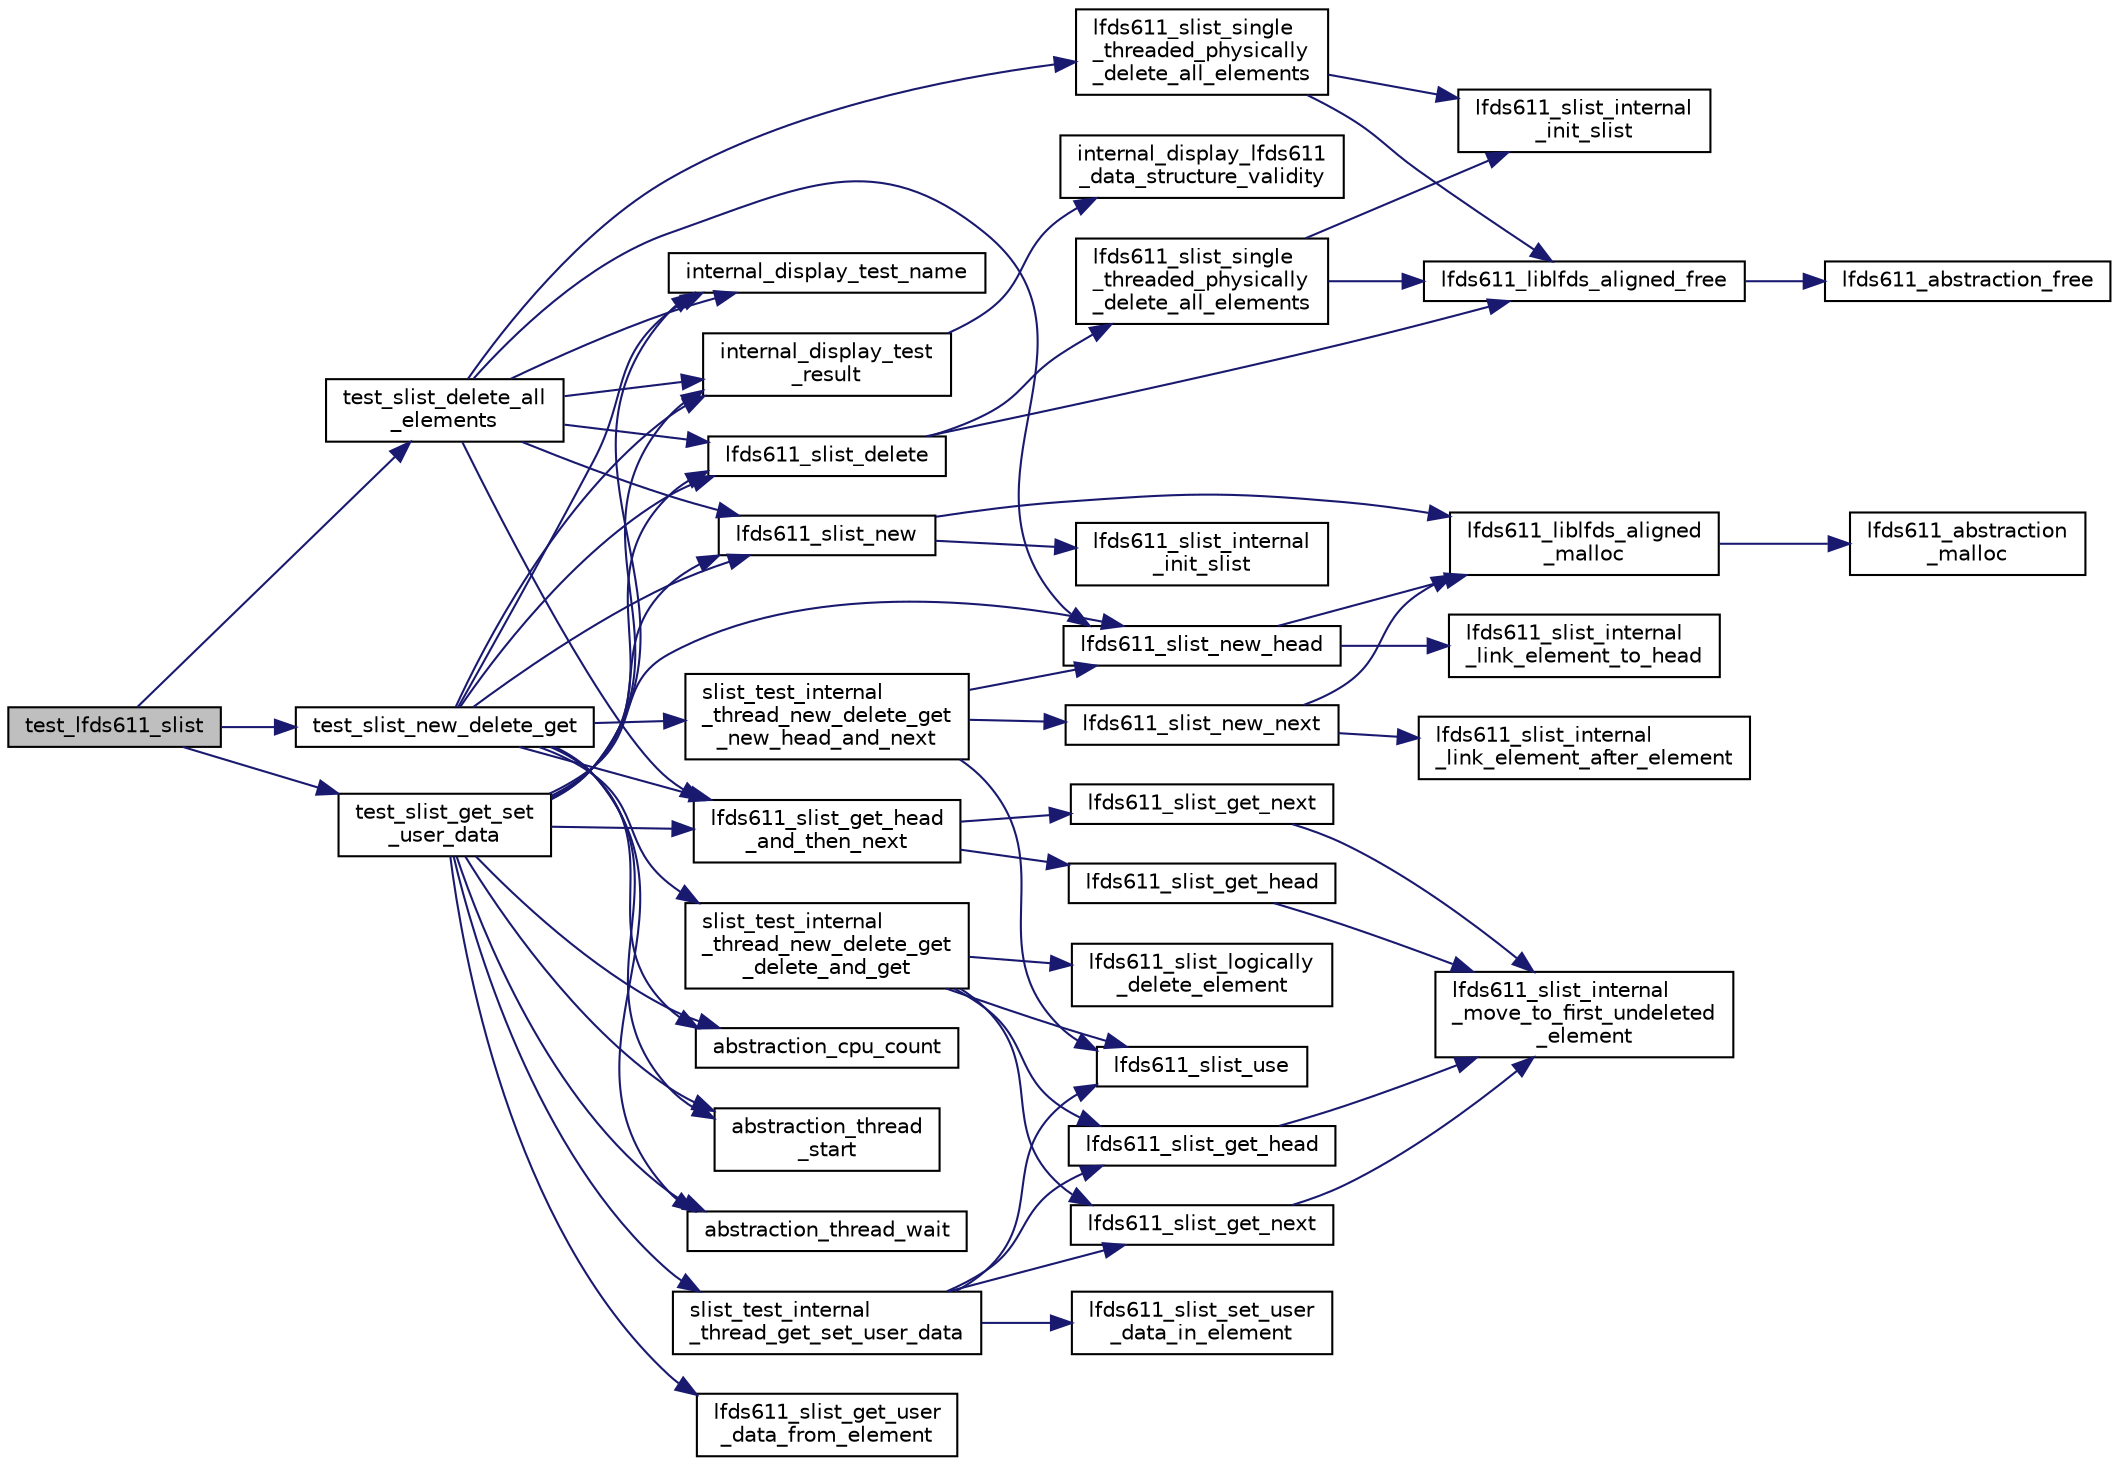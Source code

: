 digraph "test_lfds611_slist"
{
 // LATEX_PDF_SIZE
  edge [fontname="Helvetica",fontsize="10",labelfontname="Helvetica",labelfontsize="10"];
  node [fontname="Helvetica",fontsize="10",shape=record];
  rankdir="LR";
  Node1 [label="test_lfds611_slist",height=0.2,width=0.4,color="black", fillcolor="grey75", style="filled", fontcolor="black",tooltip=" "];
  Node1 -> Node2 [color="midnightblue",fontsize="10",style="solid",fontname="Helvetica"];
  Node2 [label="test_slist_delete_all\l_elements",height=0.2,width=0.4,color="black", fillcolor="white", style="filled",URL="$test__slist_8c.html#ad99b717d59b289847ae577c2afbd515d",tooltip=" "];
  Node2 -> Node3 [color="midnightblue",fontsize="10",style="solid",fontname="Helvetica"];
  Node3 [label="internal_display_test_name",height=0.2,width=0.4,color="black", fillcolor="white", style="filled",URL="$liblfds6_81_81_2test_2src_2internal_8h.html#aefa00ae6482f53425ee23fe999fafd46",tooltip=" "];
  Node2 -> Node4 [color="midnightblue",fontsize="10",style="solid",fontname="Helvetica"];
  Node4 [label="internal_display_test\l_result",height=0.2,width=0.4,color="black", fillcolor="white", style="filled",URL="$liblfds6_81_81_2test_2src_2internal_8h.html#a1e833dcf2d641718dfc67d2a0b238090",tooltip=" "];
  Node4 -> Node5 [color="midnightblue",fontsize="10",style="solid",fontname="Helvetica"];
  Node5 [label="internal_display_lfds611\l_data_structure_validity",height=0.2,width=0.4,color="black", fillcolor="white", style="filled",URL="$liblfds6_81_81_2test_2src_2misc_8c.html#a0cfaa083cc9e65a1ebba5e36447f866e",tooltip=" "];
  Node2 -> Node6 [color="midnightblue",fontsize="10",style="solid",fontname="Helvetica"];
  Node6 [label="lfds611_slist_delete",height=0.2,width=0.4,color="black", fillcolor="white", style="filled",URL="$liblfds611_8h.html#a51daad6911c260865b4182e14bd40b3f",tooltip=" "];
  Node6 -> Node7 [color="midnightblue",fontsize="10",style="solid",fontname="Helvetica"];
  Node7 [label="lfds611_liblfds_aligned_free",height=0.2,width=0.4,color="black", fillcolor="white", style="filled",URL="$lfds611__liblfds__aligned__free_8c.html#a5b0eb518fc6503b2dd0783d0eb274a07",tooltip=" "];
  Node7 -> Node8 [color="midnightblue",fontsize="10",style="solid",fontname="Helvetica"];
  Node8 [label="lfds611_abstraction_free",height=0.2,width=0.4,color="black", fillcolor="white", style="filled",URL="$liblfds611_8h.html#a5796470ada3d968b218382b2e17bffda",tooltip=" "];
  Node6 -> Node9 [color="midnightblue",fontsize="10",style="solid",fontname="Helvetica"];
  Node9 [label="lfds611_slist_single\l_threaded_physically\l_delete_all_elements",height=0.2,width=0.4,color="black", fillcolor="white", style="filled",URL="$lfds611__slist__delete_8c.html#a13135b9ceaf67ff5044adcc032ab0255",tooltip=" "];
  Node9 -> Node7 [color="midnightblue",fontsize="10",style="solid",fontname="Helvetica"];
  Node9 -> Node10 [color="midnightblue",fontsize="10",style="solid",fontname="Helvetica"];
  Node10 [label="lfds611_slist_internal\l_init_slist",height=0.2,width=0.4,color="black", fillcolor="white", style="filled",URL="$lfds611__slist__internal_8h.html#a3f67acee73ba696030db9af221c33e93",tooltip=" "];
  Node2 -> Node11 [color="midnightblue",fontsize="10",style="solid",fontname="Helvetica"];
  Node11 [label="lfds611_slist_get_head\l_and_then_next",height=0.2,width=0.4,color="black", fillcolor="white", style="filled",URL="$liblfds611_8h.html#a2d03162de50d326af4d5794c505b87e5",tooltip=" "];
  Node11 -> Node12 [color="midnightblue",fontsize="10",style="solid",fontname="Helvetica"];
  Node12 [label="lfds611_slist_get_head",height=0.2,width=0.4,color="black", fillcolor="white", style="filled",URL="$lfds611__slist__get__and__set_8c.html#a893cd65b9f21c9274dd4b430bfe9cae0",tooltip=" "];
  Node12 -> Node13 [color="midnightblue",fontsize="10",style="solid",fontname="Helvetica"];
  Node13 [label="lfds611_slist_internal\l_move_to_first_undeleted\l_element",height=0.2,width=0.4,color="black", fillcolor="white", style="filled",URL="$lfds611__slist__get__and__set_8c.html#a0506f25793c5b33594ff5b19a6d38527",tooltip=" "];
  Node11 -> Node14 [color="midnightblue",fontsize="10",style="solid",fontname="Helvetica"];
  Node14 [label="lfds611_slist_get_next",height=0.2,width=0.4,color="black", fillcolor="white", style="filled",URL="$lfds611__slist__get__and__set_8c.html#a3c1dc78161c0689144b8aaf21e5777f5",tooltip=" "];
  Node14 -> Node13 [color="midnightblue",fontsize="10",style="solid",fontname="Helvetica"];
  Node2 -> Node15 [color="midnightblue",fontsize="10",style="solid",fontname="Helvetica"];
  Node15 [label="lfds611_slist_new",height=0.2,width=0.4,color="black", fillcolor="white", style="filled",URL="$liblfds611_8h.html#a70517b871083b2d3303b3926b6469aba",tooltip=" "];
  Node15 -> Node16 [color="midnightblue",fontsize="10",style="solid",fontname="Helvetica"];
  Node16 [label="lfds611_liblfds_aligned\l_malloc",height=0.2,width=0.4,color="black", fillcolor="white", style="filled",URL="$lfds611__liblfds__aligned__malloc_8c.html#acd74f805ced4ccbdecfc5da98af08075",tooltip=" "];
  Node16 -> Node17 [color="midnightblue",fontsize="10",style="solid",fontname="Helvetica"];
  Node17 [label="lfds611_abstraction\l_malloc",height=0.2,width=0.4,color="black", fillcolor="white", style="filled",URL="$liblfds611_8h.html#acd1cd11a60915ba16abaeb73abaf9f5f",tooltip=" "];
  Node15 -> Node18 [color="midnightblue",fontsize="10",style="solid",fontname="Helvetica"];
  Node18 [label="lfds611_slist_internal\l_init_slist",height=0.2,width=0.4,color="black", fillcolor="white", style="filled",URL="$lfds611__slist__new_8c.html#a3f67acee73ba696030db9af221c33e93",tooltip=" "];
  Node2 -> Node19 [color="midnightblue",fontsize="10",style="solid",fontname="Helvetica"];
  Node19 [label="lfds611_slist_new_head",height=0.2,width=0.4,color="black", fillcolor="white", style="filled",URL="$liblfds611_8h.html#a6c64e2d0312a248742dfc8a1253a7a9b",tooltip=" "];
  Node19 -> Node16 [color="midnightblue",fontsize="10",style="solid",fontname="Helvetica"];
  Node19 -> Node20 [color="midnightblue",fontsize="10",style="solid",fontname="Helvetica"];
  Node20 [label="lfds611_slist_internal\l_link_element_to_head",height=0.2,width=0.4,color="black", fillcolor="white", style="filled",URL="$lfds611__slist__internal_8h.html#a755c0f9a726d2f378496cc8bf52b63ab",tooltip=" "];
  Node2 -> Node21 [color="midnightblue",fontsize="10",style="solid",fontname="Helvetica"];
  Node21 [label="lfds611_slist_single\l_threaded_physically\l_delete_all_elements",height=0.2,width=0.4,color="black", fillcolor="white", style="filled",URL="$liblfds611_8h.html#a13135b9ceaf67ff5044adcc032ab0255",tooltip=" "];
  Node21 -> Node7 [color="midnightblue",fontsize="10",style="solid",fontname="Helvetica"];
  Node21 -> Node10 [color="midnightblue",fontsize="10",style="solid",fontname="Helvetica"];
  Node1 -> Node22 [color="midnightblue",fontsize="10",style="solid",fontname="Helvetica"];
  Node22 [label="test_slist_get_set\l_user_data",height=0.2,width=0.4,color="black", fillcolor="white", style="filled",URL="$test__slist_8c.html#a7e810cf011a1846cd945347419d26deb",tooltip=" "];
  Node22 -> Node23 [color="midnightblue",fontsize="10",style="solid",fontname="Helvetica"];
  Node23 [label="abstraction_cpu_count",height=0.2,width=0.4,color="black", fillcolor="white", style="filled",URL="$abstraction_8h.html#a4773494a7946176d6998851a05bdb883",tooltip=" "];
  Node22 -> Node24 [color="midnightblue",fontsize="10",style="solid",fontname="Helvetica"];
  Node24 [label="abstraction_thread\l_start",height=0.2,width=0.4,color="black", fillcolor="white", style="filled",URL="$abstraction_8h.html#ae5062f18a7f9d1229a2ad304fad8ee80",tooltip=" "];
  Node22 -> Node25 [color="midnightblue",fontsize="10",style="solid",fontname="Helvetica"];
  Node25 [label="abstraction_thread_wait",height=0.2,width=0.4,color="black", fillcolor="white", style="filled",URL="$abstraction_8h.html#a435577c3aa1cd4e3ad96dad0e7bb5343",tooltip=" "];
  Node22 -> Node3 [color="midnightblue",fontsize="10",style="solid",fontname="Helvetica"];
  Node22 -> Node4 [color="midnightblue",fontsize="10",style="solid",fontname="Helvetica"];
  Node22 -> Node6 [color="midnightblue",fontsize="10",style="solid",fontname="Helvetica"];
  Node22 -> Node11 [color="midnightblue",fontsize="10",style="solid",fontname="Helvetica"];
  Node22 -> Node26 [color="midnightblue",fontsize="10",style="solid",fontname="Helvetica"];
  Node26 [label="lfds611_slist_get_user\l_data_from_element",height=0.2,width=0.4,color="black", fillcolor="white", style="filled",URL="$liblfds611_8h.html#adef2f8613d9a679a9cb498b86e849ce8",tooltip=" "];
  Node22 -> Node15 [color="midnightblue",fontsize="10",style="solid",fontname="Helvetica"];
  Node22 -> Node19 [color="midnightblue",fontsize="10",style="solid",fontname="Helvetica"];
  Node22 -> Node27 [color="midnightblue",fontsize="10",style="solid",fontname="Helvetica"];
  Node27 [label="slist_test_internal\l_thread_get_set_user_data",height=0.2,width=0.4,color="black", fillcolor="white", style="filled",URL="$test__slist_8c.html#ae5e53b266189594e584a915794c101bf",tooltip=" "];
  Node27 -> Node28 [color="midnightblue",fontsize="10",style="solid",fontname="Helvetica"];
  Node28 [label="lfds611_slist_get_head",height=0.2,width=0.4,color="black", fillcolor="white", style="filled",URL="$liblfds611_8h.html#a893cd65b9f21c9274dd4b430bfe9cae0",tooltip=" "];
  Node28 -> Node13 [color="midnightblue",fontsize="10",style="solid",fontname="Helvetica"];
  Node27 -> Node29 [color="midnightblue",fontsize="10",style="solid",fontname="Helvetica"];
  Node29 [label="lfds611_slist_get_next",height=0.2,width=0.4,color="black", fillcolor="white", style="filled",URL="$liblfds611_8h.html#a3c1dc78161c0689144b8aaf21e5777f5",tooltip=" "];
  Node29 -> Node13 [color="midnightblue",fontsize="10",style="solid",fontname="Helvetica"];
  Node27 -> Node30 [color="midnightblue",fontsize="10",style="solid",fontname="Helvetica"];
  Node30 [label="lfds611_slist_set_user\l_data_in_element",height=0.2,width=0.4,color="black", fillcolor="white", style="filled",URL="$liblfds611_8h.html#ade667fe95a500c4456ee3e43a92666db",tooltip=" "];
  Node27 -> Node31 [color="midnightblue",fontsize="10",style="solid",fontname="Helvetica"];
  Node31 [label="lfds611_slist_use",height=0.2,width=0.4,color="black", fillcolor="white", style="filled",URL="$liblfds611_8h.html#af0fc9bcc6b78e02c5a10adc700eda0a1",tooltip=" "];
  Node1 -> Node32 [color="midnightblue",fontsize="10",style="solid",fontname="Helvetica"];
  Node32 [label="test_slist_new_delete_get",height=0.2,width=0.4,color="black", fillcolor="white", style="filled",URL="$test__slist_8c.html#aacc348b950a8c79a881792dbd85b7fd4",tooltip=" "];
  Node32 -> Node23 [color="midnightblue",fontsize="10",style="solid",fontname="Helvetica"];
  Node32 -> Node24 [color="midnightblue",fontsize="10",style="solid",fontname="Helvetica"];
  Node32 -> Node25 [color="midnightblue",fontsize="10",style="solid",fontname="Helvetica"];
  Node32 -> Node3 [color="midnightblue",fontsize="10",style="solid",fontname="Helvetica"];
  Node32 -> Node4 [color="midnightblue",fontsize="10",style="solid",fontname="Helvetica"];
  Node32 -> Node6 [color="midnightblue",fontsize="10",style="solid",fontname="Helvetica"];
  Node32 -> Node11 [color="midnightblue",fontsize="10",style="solid",fontname="Helvetica"];
  Node32 -> Node15 [color="midnightblue",fontsize="10",style="solid",fontname="Helvetica"];
  Node32 -> Node33 [color="midnightblue",fontsize="10",style="solid",fontname="Helvetica"];
  Node33 [label="slist_test_internal\l_thread_new_delete_get\l_delete_and_get",height=0.2,width=0.4,color="black", fillcolor="white", style="filled",URL="$test__slist_8c.html#a980f05c9f15d4894f6990a884eeff044",tooltip=" "];
  Node33 -> Node28 [color="midnightblue",fontsize="10",style="solid",fontname="Helvetica"];
  Node33 -> Node29 [color="midnightblue",fontsize="10",style="solid",fontname="Helvetica"];
  Node33 -> Node34 [color="midnightblue",fontsize="10",style="solid",fontname="Helvetica"];
  Node34 [label="lfds611_slist_logically\l_delete_element",height=0.2,width=0.4,color="black", fillcolor="white", style="filled",URL="$liblfds611_8h.html#a6e4db50739396b9345b51452a5c5e1c7",tooltip=" "];
  Node33 -> Node31 [color="midnightblue",fontsize="10",style="solid",fontname="Helvetica"];
  Node32 -> Node35 [color="midnightblue",fontsize="10",style="solid",fontname="Helvetica"];
  Node35 [label="slist_test_internal\l_thread_new_delete_get\l_new_head_and_next",height=0.2,width=0.4,color="black", fillcolor="white", style="filled",URL="$test__slist_8c.html#a854aa22f6f9cb24113775144178bc480",tooltip=" "];
  Node35 -> Node19 [color="midnightblue",fontsize="10",style="solid",fontname="Helvetica"];
  Node35 -> Node36 [color="midnightblue",fontsize="10",style="solid",fontname="Helvetica"];
  Node36 [label="lfds611_slist_new_next",height=0.2,width=0.4,color="black", fillcolor="white", style="filled",URL="$liblfds611_8h.html#ae6972e282f10c5aa57c2fbb95e32cd6e",tooltip=" "];
  Node36 -> Node16 [color="midnightblue",fontsize="10",style="solid",fontname="Helvetica"];
  Node36 -> Node37 [color="midnightblue",fontsize="10",style="solid",fontname="Helvetica"];
  Node37 [label="lfds611_slist_internal\l_link_element_after_element",height=0.2,width=0.4,color="black", fillcolor="white", style="filled",URL="$lfds611__slist__internal_8h.html#a74e546d651aa0c831ad41aacf0cb8303",tooltip=" "];
  Node35 -> Node31 [color="midnightblue",fontsize="10",style="solid",fontname="Helvetica"];
}
